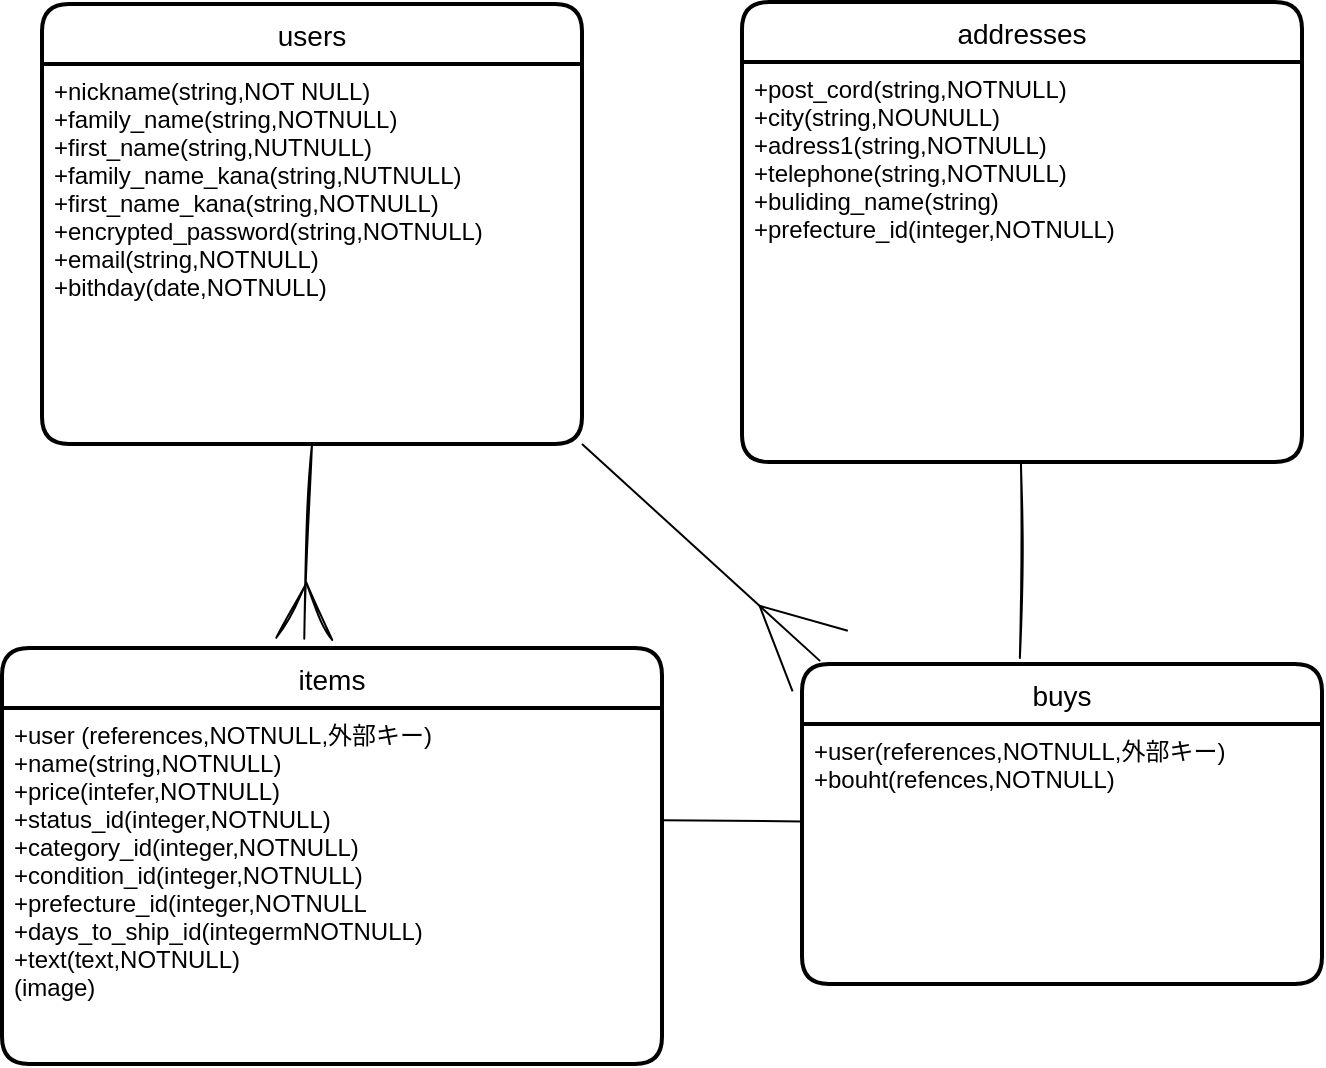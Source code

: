 <mxfile>
    <diagram id="ZettP8FchyofibpzeMIi" name="ページ1">
        <mxGraphModel dx="453" dy="520" grid="1" gridSize="10" guides="1" tooltips="1" connect="1" arrows="1" fold="1" page="1" pageScale="1" pageWidth="827" pageHeight="1169" math="0" shadow="0">
            <root>
                <mxCell id="0"/>
                <mxCell id="1" parent="0"/>
                <mxCell id="46" value="users" style="swimlane;childLayout=stackLayout;horizontal=1;startSize=30;horizontalStack=0;rounded=1;fontSize=14;fontStyle=0;strokeWidth=2;resizeParent=0;resizeLast=1;shadow=0;dashed=0;align=center;" parent="1" vertex="1">
                    <mxGeometry x="50" y="20" width="270" height="220" as="geometry"/>
                </mxCell>
                <mxCell id="47" value="+nickname(string,NOT NULL)&#10;+family_name(string,NOTNULL)&#10;+first_name(string,NUTNULL)&#10;+family_name_kana(string,NUTNULL)&#10;+first_name_kana(string,NOTNULL)&#10;+encrypted_password(string,NOTNULL)&#10;+email(string,NOTNULL)&#10;+bithday(date,NOTNULL)" style="align=left;strokeColor=none;fillColor=none;spacingLeft=4;fontSize=12;verticalAlign=top;resizable=0;rotatable=0;part=1;" parent="46" vertex="1">
                    <mxGeometry y="30" width="270" height="190" as="geometry"/>
                </mxCell>
                <mxCell id="70" style="edgeStyle=none;html=1;entryX=1;entryY=0.315;entryDx=0;entryDy=0;entryPerimeter=0;endArrow=none;endFill=0;" parent="1" source="49" target="52" edge="1">
                    <mxGeometry relative="1" as="geometry"/>
                </mxCell>
                <mxCell id="49" value="buys" style="swimlane;childLayout=stackLayout;horizontal=1;startSize=30;horizontalStack=0;rounded=1;fontSize=14;fontStyle=0;strokeWidth=2;resizeParent=0;resizeLast=1;shadow=0;dashed=0;align=center;" parent="1" vertex="1">
                    <mxGeometry x="430" y="350" width="260" height="160" as="geometry"/>
                </mxCell>
                <mxCell id="50" value="+user(references,NOTNULL,外部キー)&#10;+bouht(refences,NOTNULL)" style="align=left;strokeColor=none;fillColor=none;spacingLeft=4;fontSize=12;verticalAlign=top;resizable=0;rotatable=0;part=1;" parent="49" vertex="1">
                    <mxGeometry y="30" width="260" height="130" as="geometry"/>
                </mxCell>
                <mxCell id="51" value="items" style="swimlane;childLayout=stackLayout;horizontal=1;startSize=30;horizontalStack=0;rounded=1;fontSize=14;fontStyle=0;strokeWidth=2;resizeParent=0;resizeLast=1;shadow=0;dashed=0;align=center;" parent="1" vertex="1">
                    <mxGeometry x="30" y="342" width="330" height="208" as="geometry"/>
                </mxCell>
                <mxCell id="52" value="+user (references,NOTNULL,外部キー)&#10;+name(string,NOTNULL)&#10;+price(intefer,NOTNULL)&#10;+status_id(integer,NOTNULL)&#10;+category_id(integer,NOTNULL)&#10;+condition_id(integer,NOTNULL)&#10;+prefecture_id(integer,NOTNULL&#10;+days_to_ship_id(integermNOTNULL)&#10;+text(text,NOTNULL)&#10;(image)" style="align=left;strokeColor=none;fillColor=none;spacingLeft=4;fontSize=12;verticalAlign=top;resizable=0;rotatable=0;part=1;" parent="51" vertex="1">
                    <mxGeometry y="30" width="330" height="178" as="geometry"/>
                </mxCell>
                <mxCell id="53" value="addresses" style="swimlane;childLayout=stackLayout;horizontal=1;startSize=30;horizontalStack=0;rounded=1;fontSize=14;fontStyle=0;strokeWidth=2;resizeParent=0;resizeLast=1;shadow=0;dashed=0;align=center;" parent="1" vertex="1">
                    <mxGeometry x="400" y="19" width="280" height="230" as="geometry"/>
                </mxCell>
                <mxCell id="54" value="+post_cord(string,NOTNULL)&#10;+city(string,NOUNULL)&#10;+adress1(string,NOTNULL)&#10;+telephone(string,NOTNULL)&#10;+buliding_name(string)&#10;+prefecture_id(integer,NOTNULL)" style="align=left;strokeColor=none;fillColor=none;spacingLeft=4;fontSize=12;verticalAlign=top;resizable=0;rotatable=0;part=1;" parent="53" vertex="1">
                    <mxGeometry y="30" width="280" height="200" as="geometry"/>
                </mxCell>
                <mxCell id="65" style="edgeStyle=none;sketch=1;html=1;exitX=0.5;exitY=1;exitDx=0;exitDy=0;entryX=0.458;entryY=-0.022;entryDx=0;entryDy=0;entryPerimeter=0;endArrow=ERmany;endFill=0;startSize=6;endSize=26;" parent="1" source="47" target="51" edge="1">
                    <mxGeometry relative="1" as="geometry"/>
                </mxCell>
                <mxCell id="67" style="edgeStyle=none;sketch=1;html=1;entryX=0.419;entryY=-0.019;entryDx=0;entryDy=0;entryPerimeter=0;endArrow=none;endFill=0;startSize=6;endSize=26;" parent="1" source="54" target="49" edge="1">
                    <mxGeometry relative="1" as="geometry"/>
                </mxCell>
                <mxCell id="71" style="edgeStyle=none;html=1;exitX=1;exitY=1;exitDx=0;exitDy=0;entryX=0.035;entryY=-0.009;entryDx=0;entryDy=0;entryPerimeter=0;endArrow=ERmany;endFill=0;strokeWidth=1;endSize=39;" edge="1" parent="1" source="47" target="49">
                    <mxGeometry relative="1" as="geometry"/>
                </mxCell>
            </root>
        </mxGraphModel>
    </diagram>
</mxfile>